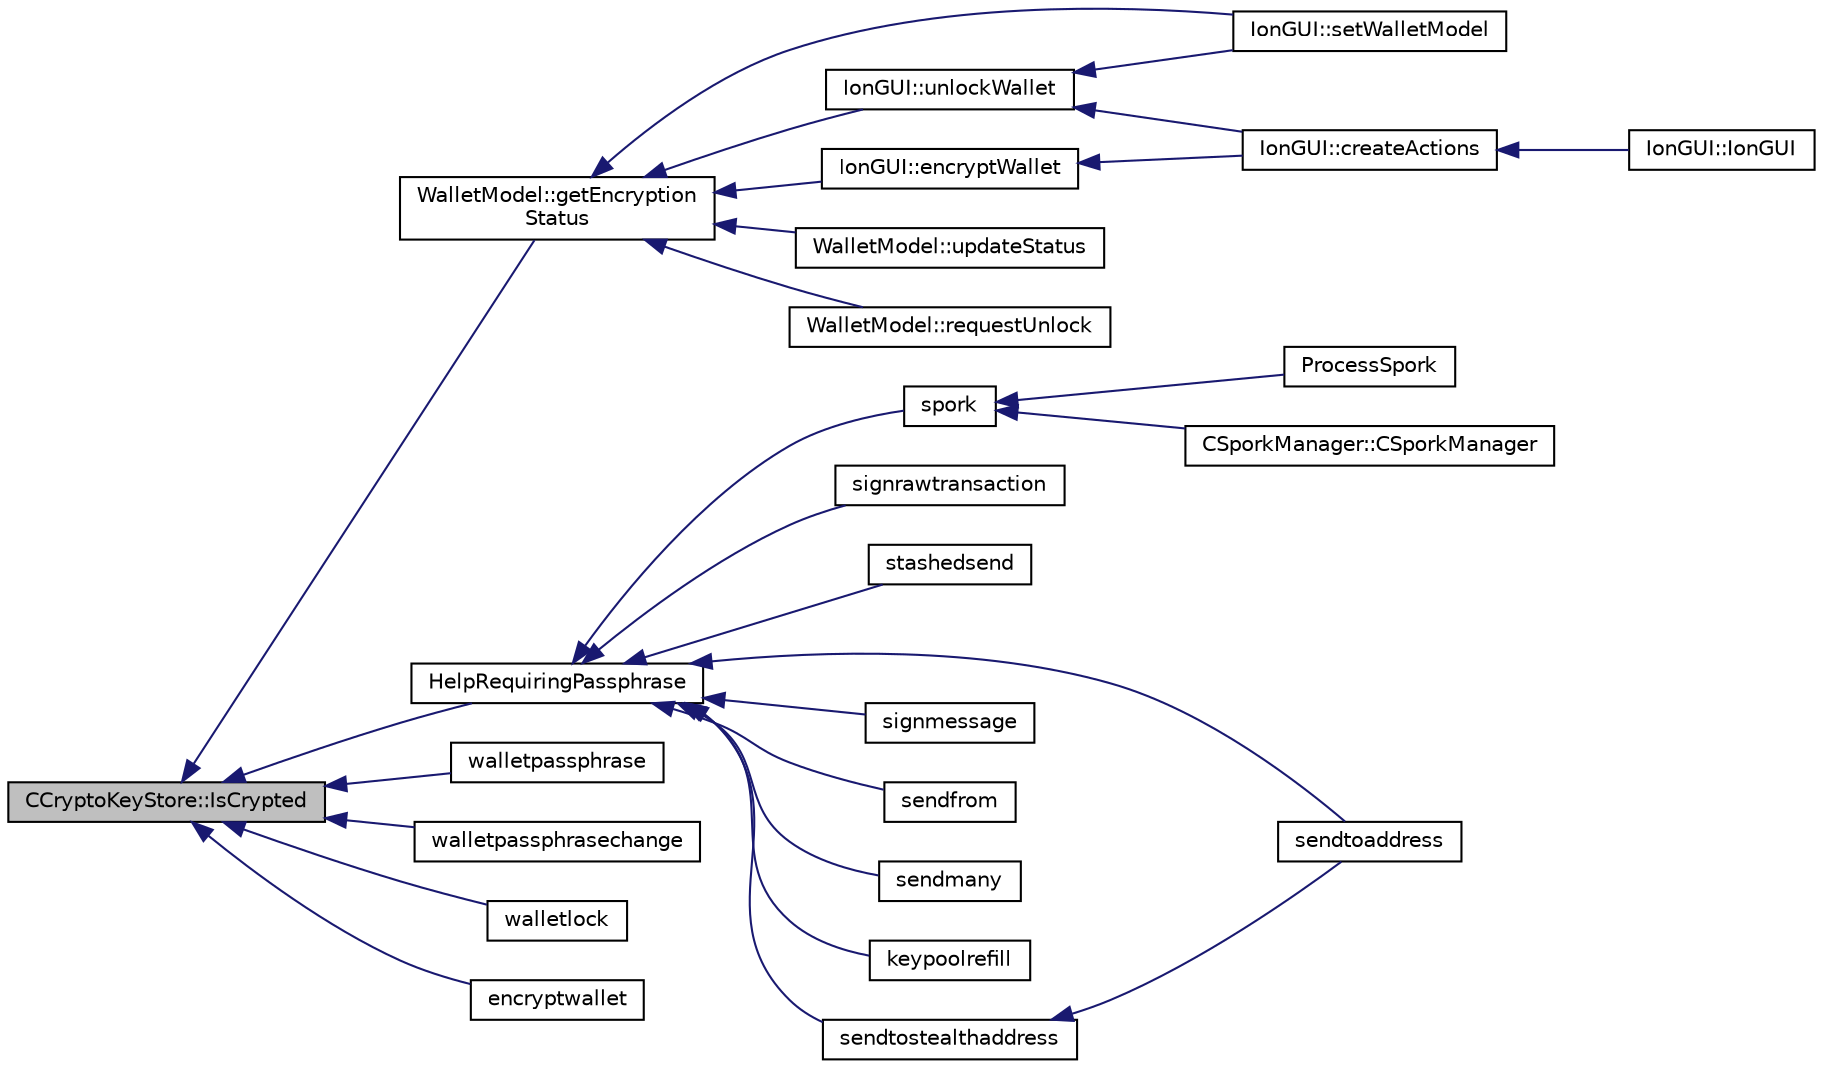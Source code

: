 digraph "CCryptoKeyStore::IsCrypted"
{
  edge [fontname="Helvetica",fontsize="10",labelfontname="Helvetica",labelfontsize="10"];
  node [fontname="Helvetica",fontsize="10",shape=record];
  rankdir="LR";
  Node113 [label="CCryptoKeyStore::IsCrypted",height=0.2,width=0.4,color="black", fillcolor="grey75", style="filled", fontcolor="black"];
  Node113 -> Node114 [dir="back",color="midnightblue",fontsize="10",style="solid",fontname="Helvetica"];
  Node114 [label="WalletModel::getEncryption\lStatus",height=0.2,width=0.4,color="black", fillcolor="white", style="filled",URL="$d4/d27/class_wallet_model.html#aa89632d2019414f2ab85674cd4d01398"];
  Node114 -> Node115 [dir="back",color="midnightblue",fontsize="10",style="solid",fontname="Helvetica"];
  Node115 [label="IonGUI::setWalletModel",height=0.2,width=0.4,color="black", fillcolor="white", style="filled",URL="$dc/d0b/class_ion_g_u_i.html#a37f87db65498b036d387c705a749c45d",tooltip="Set the wallet model. "];
  Node114 -> Node116 [dir="back",color="midnightblue",fontsize="10",style="solid",fontname="Helvetica"];
  Node116 [label="IonGUI::encryptWallet",height=0.2,width=0.4,color="black", fillcolor="white", style="filled",URL="$dc/d0b/class_ion_g_u_i.html#aba2c7fde3006b9ac0e5e4247c7a74515",tooltip="Encrypt the wallet. "];
  Node116 -> Node117 [dir="back",color="midnightblue",fontsize="10",style="solid",fontname="Helvetica"];
  Node117 [label="IonGUI::createActions",height=0.2,width=0.4,color="black", fillcolor="white", style="filled",URL="$dc/d0b/class_ion_g_u_i.html#a5a5e1c2fbc2fec3d925d654c61a8b252",tooltip="Create the main UI actions. "];
  Node117 -> Node118 [dir="back",color="midnightblue",fontsize="10",style="solid",fontname="Helvetica"];
  Node118 [label="IonGUI::IonGUI",height=0.2,width=0.4,color="black", fillcolor="white", style="filled",URL="$dc/d0b/class_ion_g_u_i.html#ad0e22e4901b039bcc987ef0328c8c5d4"];
  Node114 -> Node119 [dir="back",color="midnightblue",fontsize="10",style="solid",fontname="Helvetica"];
  Node119 [label="IonGUI::unlockWallet",height=0.2,width=0.4,color="black", fillcolor="white", style="filled",URL="$dc/d0b/class_ion_g_u_i.html#a89d89883fff15f835ff2b7a550a10ac2",tooltip="Ask for passphrase to unlock wallet temporarily. "];
  Node119 -> Node117 [dir="back",color="midnightblue",fontsize="10",style="solid",fontname="Helvetica"];
  Node119 -> Node115 [dir="back",color="midnightblue",fontsize="10",style="solid",fontname="Helvetica"];
  Node114 -> Node120 [dir="back",color="midnightblue",fontsize="10",style="solid",fontname="Helvetica"];
  Node120 [label="WalletModel::updateStatus",height=0.2,width=0.4,color="black", fillcolor="white", style="filled",URL="$d4/d27/class_wallet_model.html#a89180a13e5b0c2ca7732164b9dec3806"];
  Node114 -> Node121 [dir="back",color="midnightblue",fontsize="10",style="solid",fontname="Helvetica"];
  Node121 [label="WalletModel::requestUnlock",height=0.2,width=0.4,color="black", fillcolor="white", style="filled",URL="$d4/d27/class_wallet_model.html#ae98eaede9493625ce778a0a873b3d124"];
  Node113 -> Node122 [dir="back",color="midnightblue",fontsize="10",style="solid",fontname="Helvetica"];
  Node122 [label="HelpRequiringPassphrase",height=0.2,width=0.4,color="black", fillcolor="white", style="filled",URL="$df/d1d/rpcwallet_8cpp.html#abcfbb0ad9335791f2832c01209b8f12d"];
  Node122 -> Node123 [dir="back",color="midnightblue",fontsize="10",style="solid",fontname="Helvetica"];
  Node123 [label="spork",height=0.2,width=0.4,color="black", fillcolor="white", style="filled",URL="$db/d48/rpcmisc_8cpp.html#a8dcc7f3e5749bbd1dad163b85d0abdcb"];
  Node123 -> Node124 [dir="back",color="midnightblue",fontsize="10",style="solid",fontname="Helvetica"];
  Node124 [label="ProcessSpork",height=0.2,width=0.4,color="black", fillcolor="white", style="filled",URL="$d0/d24/spork_8h.html#a3f9c24c1f4c012152fb4422ca981610a"];
  Node123 -> Node125 [dir="back",color="midnightblue",fontsize="10",style="solid",fontname="Helvetica"];
  Node125 [label="CSporkManager::CSporkManager",height=0.2,width=0.4,color="black", fillcolor="white", style="filled",URL="$d2/d5e/class_c_spork_manager.html#af25ba284196ede7288bc9855e7f8a8a5"];
  Node122 -> Node126 [dir="back",color="midnightblue",fontsize="10",style="solid",fontname="Helvetica"];
  Node126 [label="signrawtransaction",height=0.2,width=0.4,color="black", fillcolor="white", style="filled",URL="$dc/da8/rpcrawtransaction_8cpp.html#aa0d151e35c0ad5ec82df451a833aeadb"];
  Node122 -> Node127 [dir="back",color="midnightblue",fontsize="10",style="solid",fontname="Helvetica"];
  Node127 [label="stashedsend",height=0.2,width=0.4,color="black", fillcolor="white", style="filled",URL="$d5/d6b/rpcstashedsend_8cpp.html#a5a7cb1ad55aeaa8bcbb5172e9153a75a"];
  Node122 -> Node128 [dir="back",color="midnightblue",fontsize="10",style="solid",fontname="Helvetica"];
  Node128 [label="sendtoaddress",height=0.2,width=0.4,color="black", fillcolor="white", style="filled",URL="$df/d1d/rpcwallet_8cpp.html#a134064858f9cfa4775a6ae34cac2b133"];
  Node122 -> Node129 [dir="back",color="midnightblue",fontsize="10",style="solid",fontname="Helvetica"];
  Node129 [label="signmessage",height=0.2,width=0.4,color="black", fillcolor="white", style="filled",URL="$df/d1d/rpcwallet_8cpp.html#a315b42a2c859c4b50a54c1b05984928c"];
  Node122 -> Node130 [dir="back",color="midnightblue",fontsize="10",style="solid",fontname="Helvetica"];
  Node130 [label="sendfrom",height=0.2,width=0.4,color="black", fillcolor="white", style="filled",URL="$df/d1d/rpcwallet_8cpp.html#a845eaefd9ec7752b1145c183205524d0"];
  Node122 -> Node131 [dir="back",color="midnightblue",fontsize="10",style="solid",fontname="Helvetica"];
  Node131 [label="sendmany",height=0.2,width=0.4,color="black", fillcolor="white", style="filled",URL="$df/d1d/rpcwallet_8cpp.html#adeb5f23f20fb4e589dab23cadf75c92d"];
  Node122 -> Node132 [dir="back",color="midnightblue",fontsize="10",style="solid",fontname="Helvetica"];
  Node132 [label="keypoolrefill",height=0.2,width=0.4,color="black", fillcolor="white", style="filled",URL="$df/d1d/rpcwallet_8cpp.html#afe8615fcf2c8e5319166c2fa8c638e08"];
  Node122 -> Node133 [dir="back",color="midnightblue",fontsize="10",style="solid",fontname="Helvetica"];
  Node133 [label="sendtostealthaddress",height=0.2,width=0.4,color="black", fillcolor="white", style="filled",URL="$df/d1d/rpcwallet_8cpp.html#ad901105908c7eea072067a49643a906e"];
  Node133 -> Node128 [dir="back",color="midnightblue",fontsize="10",style="solid",fontname="Helvetica"];
  Node113 -> Node134 [dir="back",color="midnightblue",fontsize="10",style="solid",fontname="Helvetica"];
  Node134 [label="walletpassphrase",height=0.2,width=0.4,color="black", fillcolor="white", style="filled",URL="$df/d1d/rpcwallet_8cpp.html#a733f7c70e7c18783935e6de9643c0086"];
  Node113 -> Node135 [dir="back",color="midnightblue",fontsize="10",style="solid",fontname="Helvetica"];
  Node135 [label="walletpassphrasechange",height=0.2,width=0.4,color="black", fillcolor="white", style="filled",URL="$df/d1d/rpcwallet_8cpp.html#a84ad884957e24688433be32a9ca70933"];
  Node113 -> Node136 [dir="back",color="midnightblue",fontsize="10",style="solid",fontname="Helvetica"];
  Node136 [label="walletlock",height=0.2,width=0.4,color="black", fillcolor="white", style="filled",URL="$df/d1d/rpcwallet_8cpp.html#a387555bfc9c8d51759001ec4e3be3e83"];
  Node113 -> Node137 [dir="back",color="midnightblue",fontsize="10",style="solid",fontname="Helvetica"];
  Node137 [label="encryptwallet",height=0.2,width=0.4,color="black", fillcolor="white", style="filled",URL="$df/d1d/rpcwallet_8cpp.html#a5fb49bac2748015a256c63e9f8ccc539"];
}
